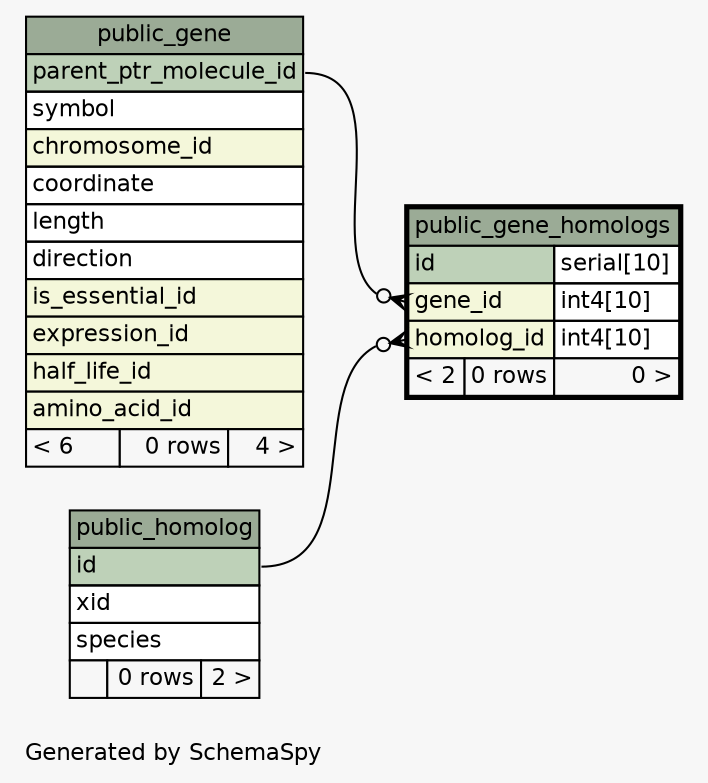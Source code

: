 // dot 2.36.0 on Linux 3.13.0-43-generic
// SchemaSpy rev 590
digraph "oneDegreeRelationshipsDiagram" {
  graph [
    rankdir="RL"
    bgcolor="#f7f7f7"
    label="\nGenerated by SchemaSpy"
    labeljust="l"
    nodesep="0.18"
    ranksep="0.46"
    fontname="Helvetica"
    fontsize="11"
  ];
  node [
    fontname="Helvetica"
    fontsize="11"
    shape="plaintext"
  ];
  edge [
    arrowsize="0.8"
  ];
  "public_gene_homologs":"gene_id":w -> "public_gene":"parent_ptr_molecule_id":e [arrowhead=none dir=back arrowtail=crowodot];
  "public_gene_homologs":"homolog_id":w -> "public_homolog":"id":e [arrowhead=none dir=back arrowtail=crowodot];
  "public_gene" [
    label=<
    <TABLE BORDER="0" CELLBORDER="1" CELLSPACING="0" BGCOLOR="#ffffff">
      <TR><TD COLSPAN="3" BGCOLOR="#9bab96" ALIGN="CENTER">public_gene</TD></TR>
      <TR><TD PORT="parent_ptr_molecule_id" COLSPAN="3" BGCOLOR="#bed1b8" ALIGN="LEFT">parent_ptr_molecule_id</TD></TR>
      <TR><TD PORT="symbol" COLSPAN="3" ALIGN="LEFT">symbol</TD></TR>
      <TR><TD PORT="chromosome_id" COLSPAN="3" BGCOLOR="#f4f7da" ALIGN="LEFT">chromosome_id</TD></TR>
      <TR><TD PORT="coordinate" COLSPAN="3" ALIGN="LEFT">coordinate</TD></TR>
      <TR><TD PORT="length" COLSPAN="3" ALIGN="LEFT">length</TD></TR>
      <TR><TD PORT="direction" COLSPAN="3" ALIGN="LEFT">direction</TD></TR>
      <TR><TD PORT="is_essential_id" COLSPAN="3" BGCOLOR="#f4f7da" ALIGN="LEFT">is_essential_id</TD></TR>
      <TR><TD PORT="expression_id" COLSPAN="3" BGCOLOR="#f4f7da" ALIGN="LEFT">expression_id</TD></TR>
      <TR><TD PORT="half_life_id" COLSPAN="3" BGCOLOR="#f4f7da" ALIGN="LEFT">half_life_id</TD></TR>
      <TR><TD PORT="amino_acid_id" COLSPAN="3" BGCOLOR="#f4f7da" ALIGN="LEFT">amino_acid_id</TD></TR>
      <TR><TD ALIGN="LEFT" BGCOLOR="#f7f7f7">&lt; 6</TD><TD ALIGN="RIGHT" BGCOLOR="#f7f7f7">0 rows</TD><TD ALIGN="RIGHT" BGCOLOR="#f7f7f7">4 &gt;</TD></TR>
    </TABLE>>
    URL="public_gene.html"
    tooltip="public_gene"
  ];
  "public_gene_homologs" [
    label=<
    <TABLE BORDER="2" CELLBORDER="1" CELLSPACING="0" BGCOLOR="#ffffff">
      <TR><TD COLSPAN="3" BGCOLOR="#9bab96" ALIGN="CENTER">public_gene_homologs</TD></TR>
      <TR><TD PORT="id" COLSPAN="2" BGCOLOR="#bed1b8" ALIGN="LEFT">id</TD><TD PORT="id.type" ALIGN="LEFT">serial[10]</TD></TR>
      <TR><TD PORT="gene_id" COLSPAN="2" BGCOLOR="#f4f7da" ALIGN="LEFT">gene_id</TD><TD PORT="gene_id.type" ALIGN="LEFT">int4[10]</TD></TR>
      <TR><TD PORT="homolog_id" COLSPAN="2" BGCOLOR="#f4f7da" ALIGN="LEFT">homolog_id</TD><TD PORT="homolog_id.type" ALIGN="LEFT">int4[10]</TD></TR>
      <TR><TD ALIGN="LEFT" BGCOLOR="#f7f7f7">&lt; 2</TD><TD ALIGN="RIGHT" BGCOLOR="#f7f7f7">0 rows</TD><TD ALIGN="RIGHT" BGCOLOR="#f7f7f7">0 &gt;</TD></TR>
    </TABLE>>
    URL="public_gene_homologs.html"
    tooltip="public_gene_homologs"
  ];
  "public_homolog" [
    label=<
    <TABLE BORDER="0" CELLBORDER="1" CELLSPACING="0" BGCOLOR="#ffffff">
      <TR><TD COLSPAN="3" BGCOLOR="#9bab96" ALIGN="CENTER">public_homolog</TD></TR>
      <TR><TD PORT="id" COLSPAN="3" BGCOLOR="#bed1b8" ALIGN="LEFT">id</TD></TR>
      <TR><TD PORT="xid" COLSPAN="3" ALIGN="LEFT">xid</TD></TR>
      <TR><TD PORT="species" COLSPAN="3" ALIGN="LEFT">species</TD></TR>
      <TR><TD ALIGN="LEFT" BGCOLOR="#f7f7f7">  </TD><TD ALIGN="RIGHT" BGCOLOR="#f7f7f7">0 rows</TD><TD ALIGN="RIGHT" BGCOLOR="#f7f7f7">2 &gt;</TD></TR>
    </TABLE>>
    URL="public_homolog.html"
    tooltip="public_homolog"
  ];
}
